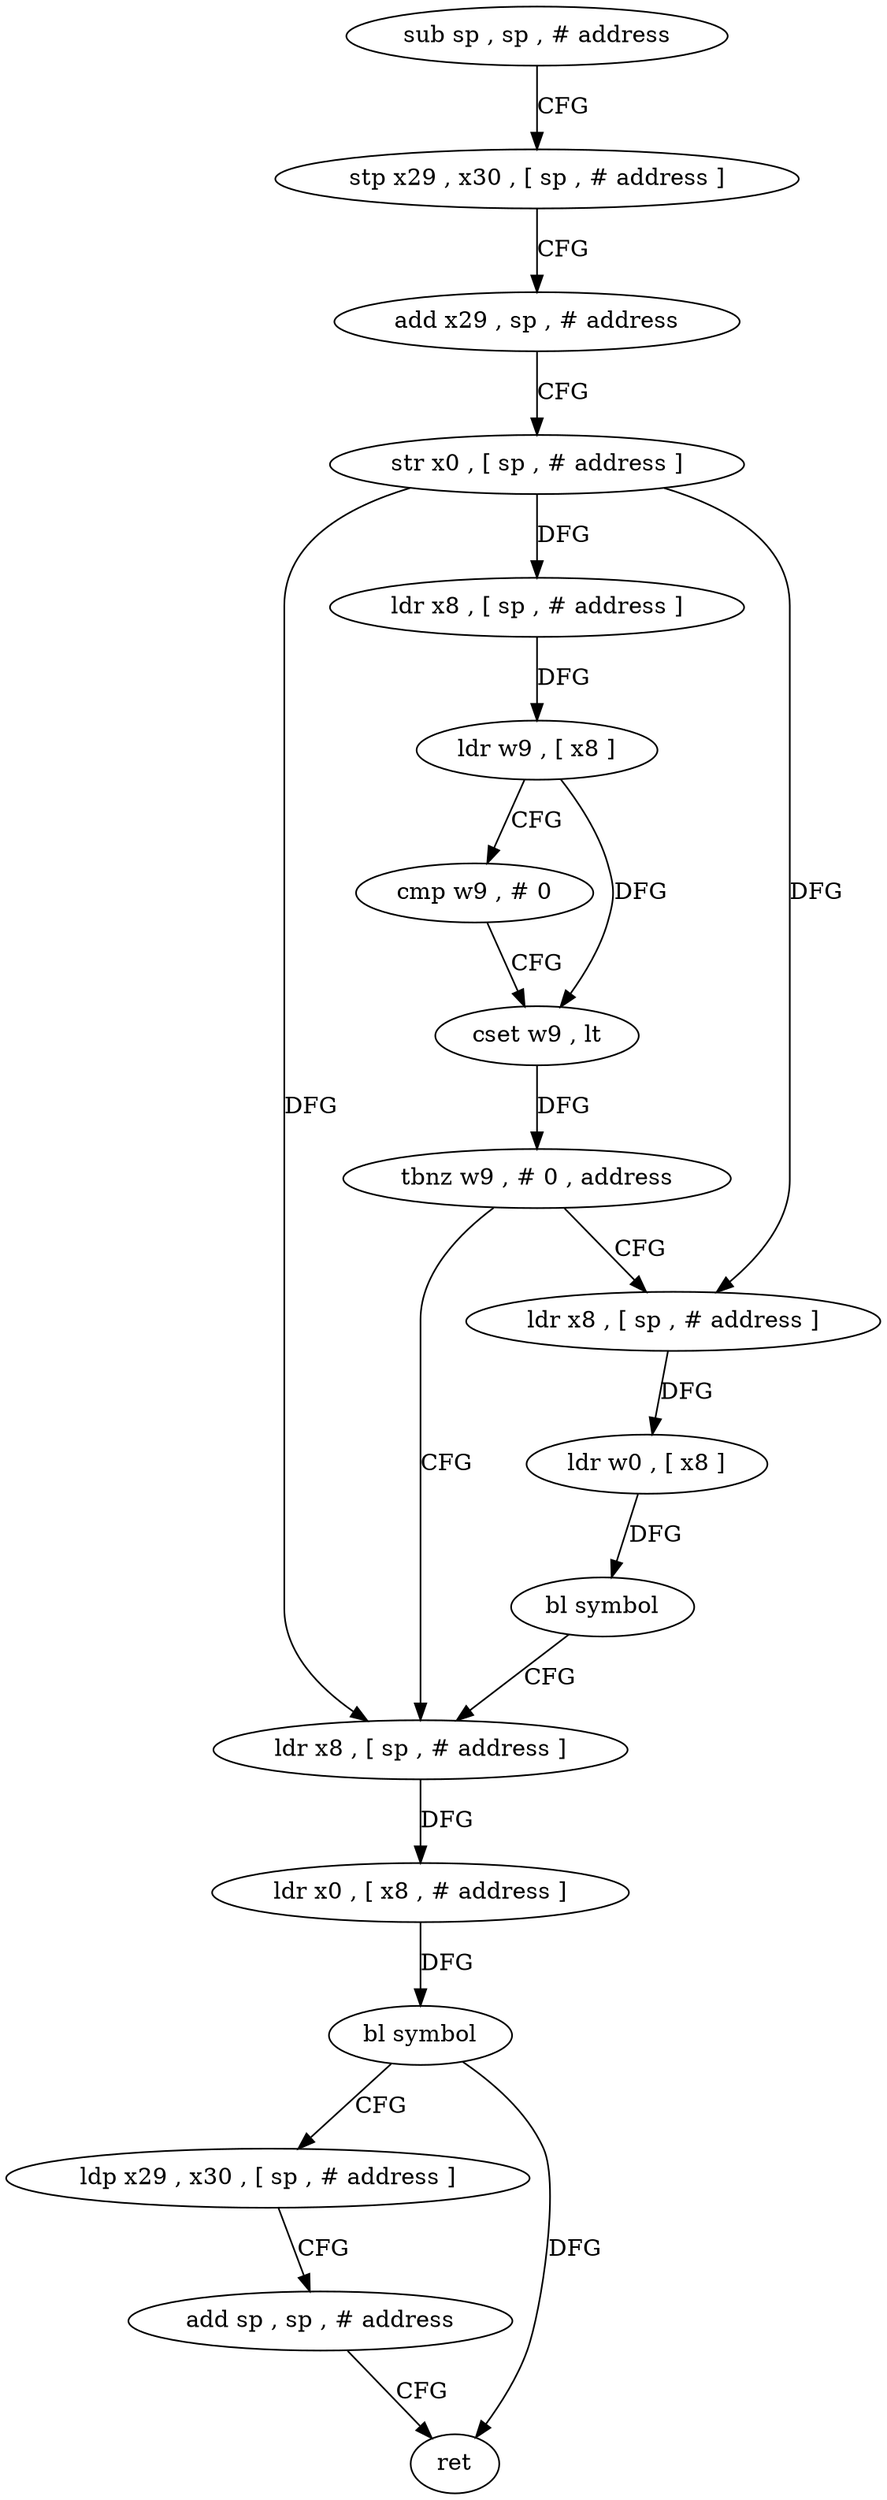 digraph "func" {
"4249572" [label = "sub sp , sp , # address" ]
"4249576" [label = "stp x29 , x30 , [ sp , # address ]" ]
"4249580" [label = "add x29 , sp , # address" ]
"4249584" [label = "str x0 , [ sp , # address ]" ]
"4249588" [label = "ldr x8 , [ sp , # address ]" ]
"4249592" [label = "ldr w9 , [ x8 ]" ]
"4249596" [label = "cmp w9 , # 0" ]
"4249600" [label = "cset w9 , lt" ]
"4249604" [label = "tbnz w9 , # 0 , address" ]
"4249620" [label = "ldr x8 , [ sp , # address ]" ]
"4249608" [label = "ldr x8 , [ sp , # address ]" ]
"4249624" [label = "ldr x0 , [ x8 , # address ]" ]
"4249628" [label = "bl symbol" ]
"4249632" [label = "ldp x29 , x30 , [ sp , # address ]" ]
"4249636" [label = "add sp , sp , # address" ]
"4249640" [label = "ret" ]
"4249612" [label = "ldr w0 , [ x8 ]" ]
"4249616" [label = "bl symbol" ]
"4249572" -> "4249576" [ label = "CFG" ]
"4249576" -> "4249580" [ label = "CFG" ]
"4249580" -> "4249584" [ label = "CFG" ]
"4249584" -> "4249588" [ label = "DFG" ]
"4249584" -> "4249620" [ label = "DFG" ]
"4249584" -> "4249608" [ label = "DFG" ]
"4249588" -> "4249592" [ label = "DFG" ]
"4249592" -> "4249596" [ label = "CFG" ]
"4249592" -> "4249600" [ label = "DFG" ]
"4249596" -> "4249600" [ label = "CFG" ]
"4249600" -> "4249604" [ label = "DFG" ]
"4249604" -> "4249620" [ label = "CFG" ]
"4249604" -> "4249608" [ label = "CFG" ]
"4249620" -> "4249624" [ label = "DFG" ]
"4249608" -> "4249612" [ label = "DFG" ]
"4249624" -> "4249628" [ label = "DFG" ]
"4249628" -> "4249632" [ label = "CFG" ]
"4249628" -> "4249640" [ label = "DFG" ]
"4249632" -> "4249636" [ label = "CFG" ]
"4249636" -> "4249640" [ label = "CFG" ]
"4249612" -> "4249616" [ label = "DFG" ]
"4249616" -> "4249620" [ label = "CFG" ]
}
